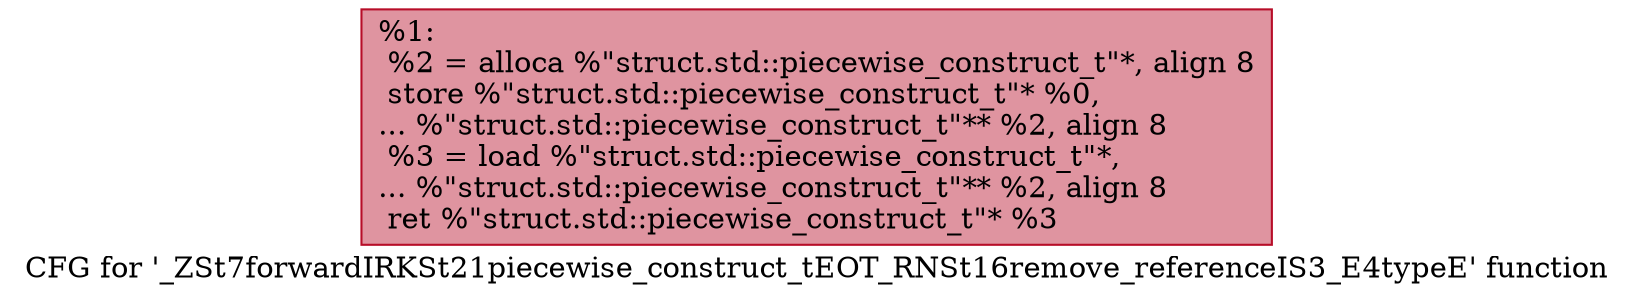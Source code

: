 digraph "CFG for '_ZSt7forwardIRKSt21piecewise_construct_tEOT_RNSt16remove_referenceIS3_E4typeE' function" {
	label="CFG for '_ZSt7forwardIRKSt21piecewise_construct_tEOT_RNSt16remove_referenceIS3_E4typeE' function";

	Node0x561d2dfb9370 [shape=record,color="#b70d28ff", style=filled, fillcolor="#b70d2870",label="{%1:\l  %2 = alloca %\"struct.std::piecewise_construct_t\"*, align 8\l  store %\"struct.std::piecewise_construct_t\"* %0,\l... %\"struct.std::piecewise_construct_t\"** %2, align 8\l  %3 = load %\"struct.std::piecewise_construct_t\"*,\l... %\"struct.std::piecewise_construct_t\"** %2, align 8\l  ret %\"struct.std::piecewise_construct_t\"* %3\l}"];
}
